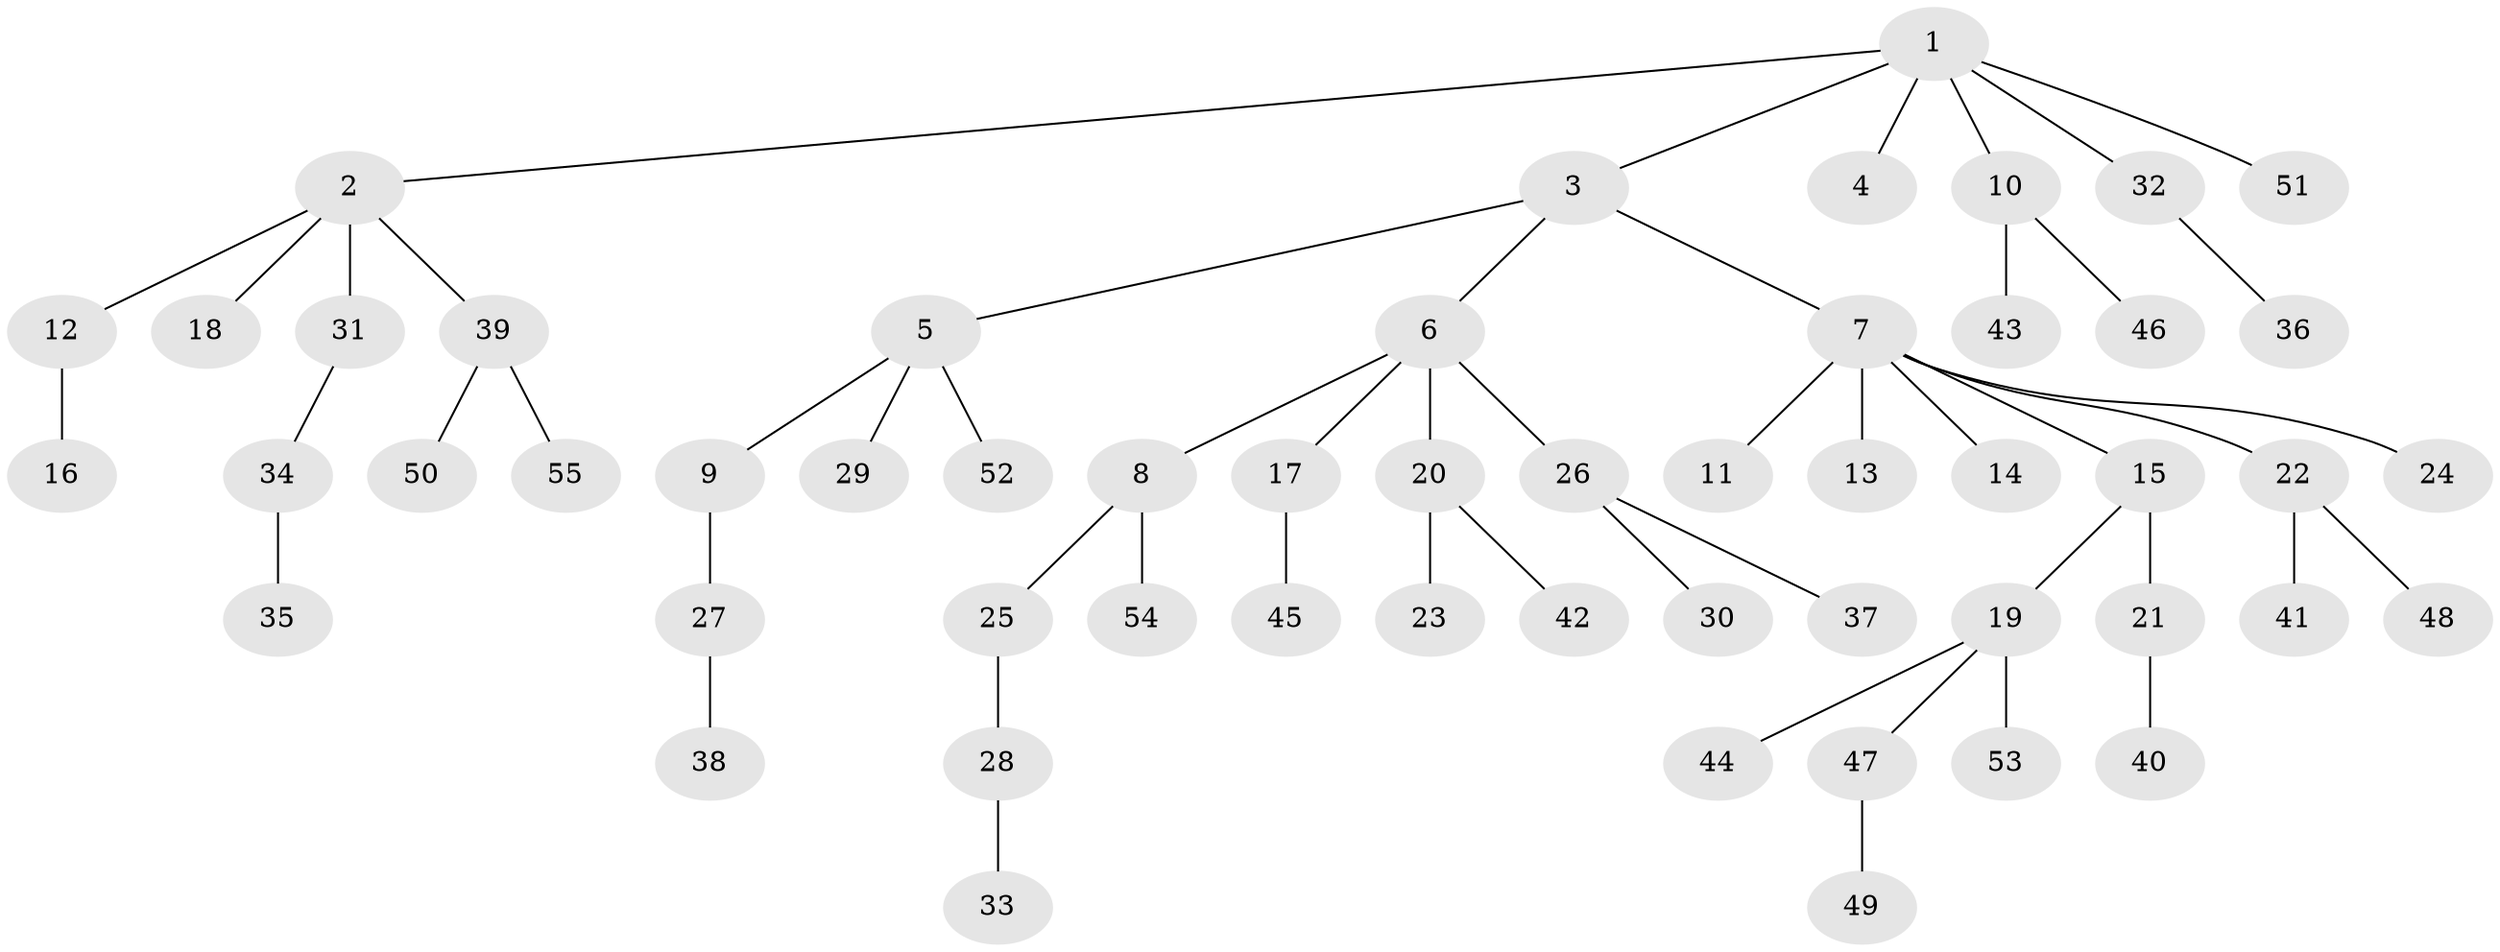 // coarse degree distribution, {5: 0.02702702702702703, 4: 0.05405405405405406, 1: 0.5945945945945946, 3: 0.08108108108108109, 6: 0.02702702702702703, 8: 0.02702702702702703, 2: 0.1891891891891892}
// Generated by graph-tools (version 1.1) at 2025/24/03/03/25 07:24:05]
// undirected, 55 vertices, 54 edges
graph export_dot {
graph [start="1"]
  node [color=gray90,style=filled];
  1;
  2;
  3;
  4;
  5;
  6;
  7;
  8;
  9;
  10;
  11;
  12;
  13;
  14;
  15;
  16;
  17;
  18;
  19;
  20;
  21;
  22;
  23;
  24;
  25;
  26;
  27;
  28;
  29;
  30;
  31;
  32;
  33;
  34;
  35;
  36;
  37;
  38;
  39;
  40;
  41;
  42;
  43;
  44;
  45;
  46;
  47;
  48;
  49;
  50;
  51;
  52;
  53;
  54;
  55;
  1 -- 2;
  1 -- 3;
  1 -- 4;
  1 -- 10;
  1 -- 32;
  1 -- 51;
  2 -- 12;
  2 -- 18;
  2 -- 31;
  2 -- 39;
  3 -- 5;
  3 -- 6;
  3 -- 7;
  5 -- 9;
  5 -- 29;
  5 -- 52;
  6 -- 8;
  6 -- 17;
  6 -- 20;
  6 -- 26;
  7 -- 11;
  7 -- 13;
  7 -- 14;
  7 -- 15;
  7 -- 22;
  7 -- 24;
  8 -- 25;
  8 -- 54;
  9 -- 27;
  10 -- 43;
  10 -- 46;
  12 -- 16;
  15 -- 19;
  15 -- 21;
  17 -- 45;
  19 -- 44;
  19 -- 47;
  19 -- 53;
  20 -- 23;
  20 -- 42;
  21 -- 40;
  22 -- 41;
  22 -- 48;
  25 -- 28;
  26 -- 30;
  26 -- 37;
  27 -- 38;
  28 -- 33;
  31 -- 34;
  32 -- 36;
  34 -- 35;
  39 -- 50;
  39 -- 55;
  47 -- 49;
}

